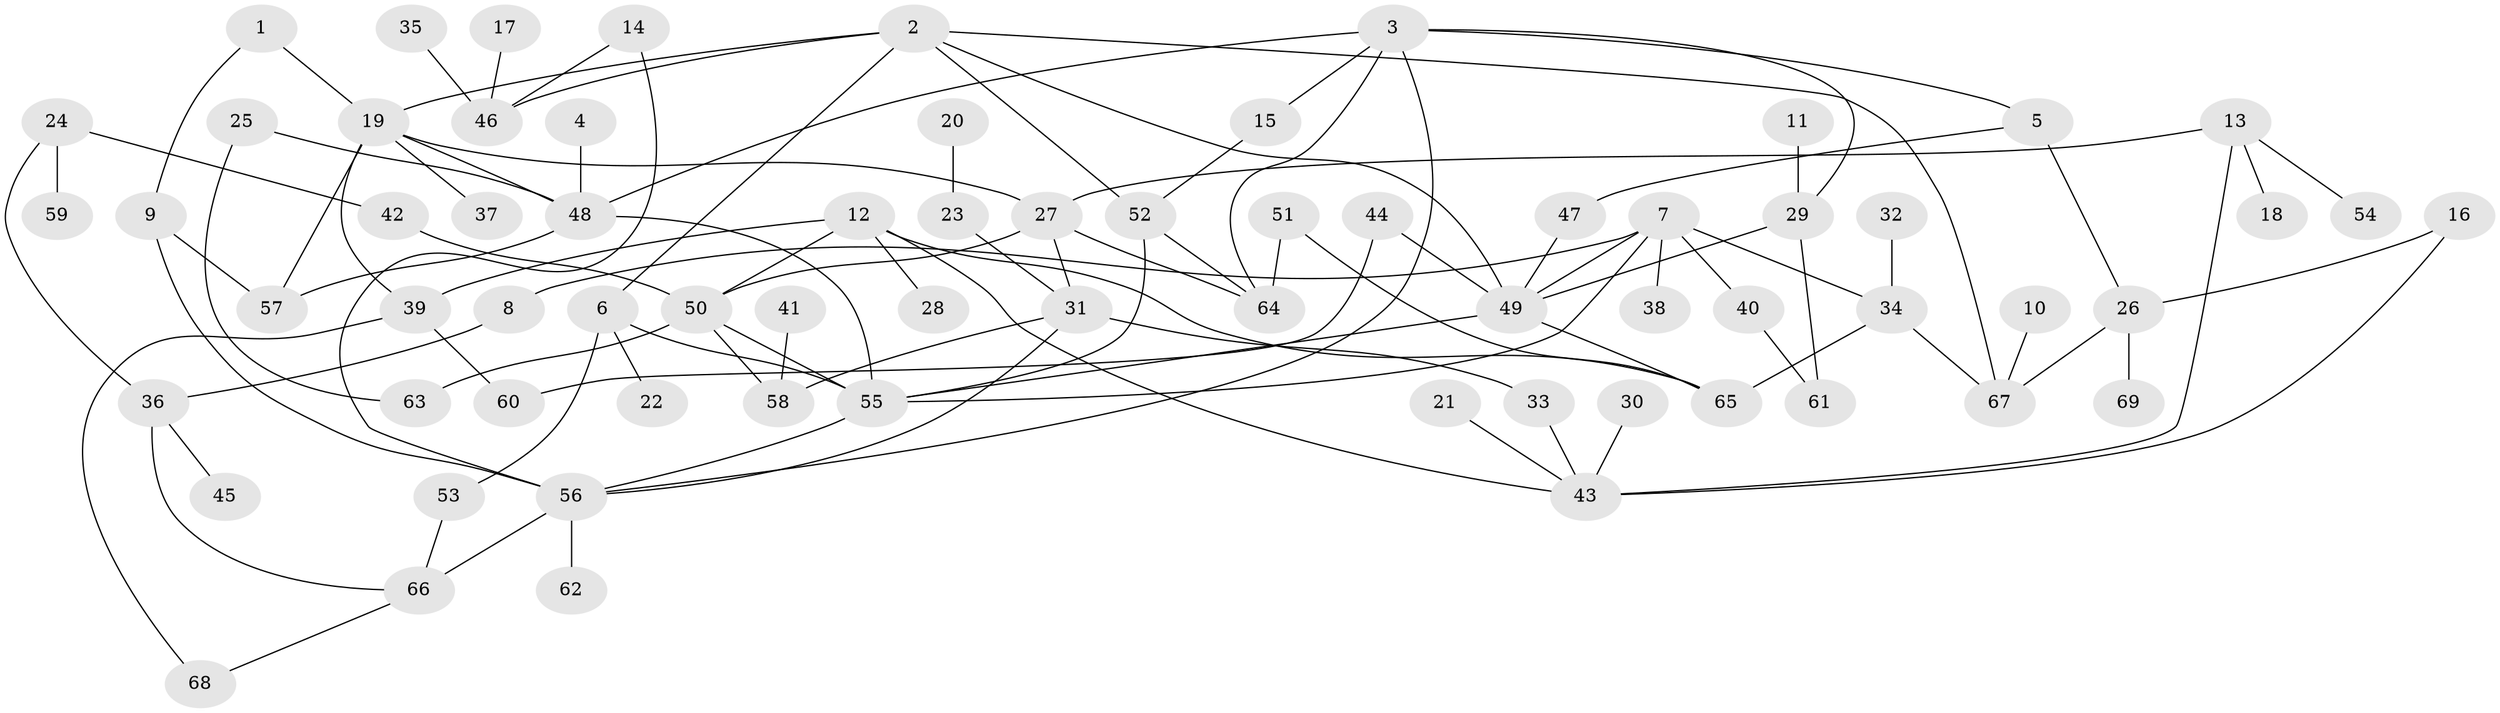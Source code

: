 // original degree distribution, {2: 0.3722627737226277, 8: 0.014598540145985401, 5: 0.072992700729927, 7: 0.014598540145985401, 4: 0.0948905109489051, 6: 0.021897810218978103, 3: 0.145985401459854, 1: 0.26277372262773724}
// Generated by graph-tools (version 1.1) at 2025/49/03/09/25 03:49:17]
// undirected, 69 vertices, 101 edges
graph export_dot {
graph [start="1"]
  node [color=gray90,style=filled];
  1;
  2;
  3;
  4;
  5;
  6;
  7;
  8;
  9;
  10;
  11;
  12;
  13;
  14;
  15;
  16;
  17;
  18;
  19;
  20;
  21;
  22;
  23;
  24;
  25;
  26;
  27;
  28;
  29;
  30;
  31;
  32;
  33;
  34;
  35;
  36;
  37;
  38;
  39;
  40;
  41;
  42;
  43;
  44;
  45;
  46;
  47;
  48;
  49;
  50;
  51;
  52;
  53;
  54;
  55;
  56;
  57;
  58;
  59;
  60;
  61;
  62;
  63;
  64;
  65;
  66;
  67;
  68;
  69;
  1 -- 9 [weight=1.0];
  1 -- 19 [weight=1.0];
  2 -- 6 [weight=1.0];
  2 -- 19 [weight=1.0];
  2 -- 46 [weight=1.0];
  2 -- 49 [weight=1.0];
  2 -- 52 [weight=1.0];
  2 -- 67 [weight=1.0];
  3 -- 5 [weight=1.0];
  3 -- 15 [weight=1.0];
  3 -- 29 [weight=1.0];
  3 -- 48 [weight=1.0];
  3 -- 56 [weight=1.0];
  3 -- 64 [weight=1.0];
  4 -- 48 [weight=1.0];
  5 -- 26 [weight=1.0];
  5 -- 47 [weight=1.0];
  6 -- 22 [weight=1.0];
  6 -- 53 [weight=1.0];
  6 -- 55 [weight=1.0];
  7 -- 8 [weight=1.0];
  7 -- 34 [weight=2.0];
  7 -- 38 [weight=1.0];
  7 -- 40 [weight=1.0];
  7 -- 49 [weight=1.0];
  7 -- 55 [weight=1.0];
  8 -- 36 [weight=1.0];
  9 -- 56 [weight=1.0];
  9 -- 57 [weight=1.0];
  10 -- 67 [weight=1.0];
  11 -- 29 [weight=1.0];
  12 -- 28 [weight=1.0];
  12 -- 39 [weight=1.0];
  12 -- 43 [weight=1.0];
  12 -- 50 [weight=1.0];
  12 -- 65 [weight=1.0];
  13 -- 18 [weight=1.0];
  13 -- 27 [weight=1.0];
  13 -- 43 [weight=1.0];
  13 -- 54 [weight=1.0];
  14 -- 46 [weight=1.0];
  14 -- 56 [weight=1.0];
  15 -- 52 [weight=1.0];
  16 -- 26 [weight=1.0];
  16 -- 43 [weight=1.0];
  17 -- 46 [weight=1.0];
  19 -- 27 [weight=1.0];
  19 -- 37 [weight=1.0];
  19 -- 39 [weight=1.0];
  19 -- 48 [weight=1.0];
  19 -- 57 [weight=2.0];
  20 -- 23 [weight=1.0];
  21 -- 43 [weight=1.0];
  23 -- 31 [weight=1.0];
  24 -- 36 [weight=1.0];
  24 -- 42 [weight=1.0];
  24 -- 59 [weight=1.0];
  25 -- 48 [weight=1.0];
  25 -- 63 [weight=1.0];
  26 -- 67 [weight=1.0];
  26 -- 69 [weight=1.0];
  27 -- 31 [weight=1.0];
  27 -- 50 [weight=1.0];
  27 -- 64 [weight=1.0];
  29 -- 49 [weight=1.0];
  29 -- 61 [weight=1.0];
  30 -- 43 [weight=1.0];
  31 -- 33 [weight=1.0];
  31 -- 56 [weight=1.0];
  31 -- 58 [weight=1.0];
  32 -- 34 [weight=1.0];
  33 -- 43 [weight=1.0];
  34 -- 65 [weight=1.0];
  34 -- 67 [weight=1.0];
  35 -- 46 [weight=1.0];
  36 -- 45 [weight=1.0];
  36 -- 66 [weight=1.0];
  39 -- 60 [weight=1.0];
  39 -- 68 [weight=1.0];
  40 -- 61 [weight=1.0];
  41 -- 58 [weight=1.0];
  42 -- 50 [weight=1.0];
  44 -- 49 [weight=1.0];
  44 -- 60 [weight=1.0];
  47 -- 49 [weight=2.0];
  48 -- 55 [weight=1.0];
  48 -- 57 [weight=1.0];
  49 -- 55 [weight=1.0];
  49 -- 65 [weight=1.0];
  50 -- 55 [weight=1.0];
  50 -- 58 [weight=1.0];
  50 -- 63 [weight=1.0];
  51 -- 64 [weight=1.0];
  51 -- 65 [weight=1.0];
  52 -- 55 [weight=1.0];
  52 -- 64 [weight=1.0];
  53 -- 66 [weight=1.0];
  55 -- 56 [weight=1.0];
  56 -- 62 [weight=1.0];
  56 -- 66 [weight=1.0];
  66 -- 68 [weight=1.0];
}

